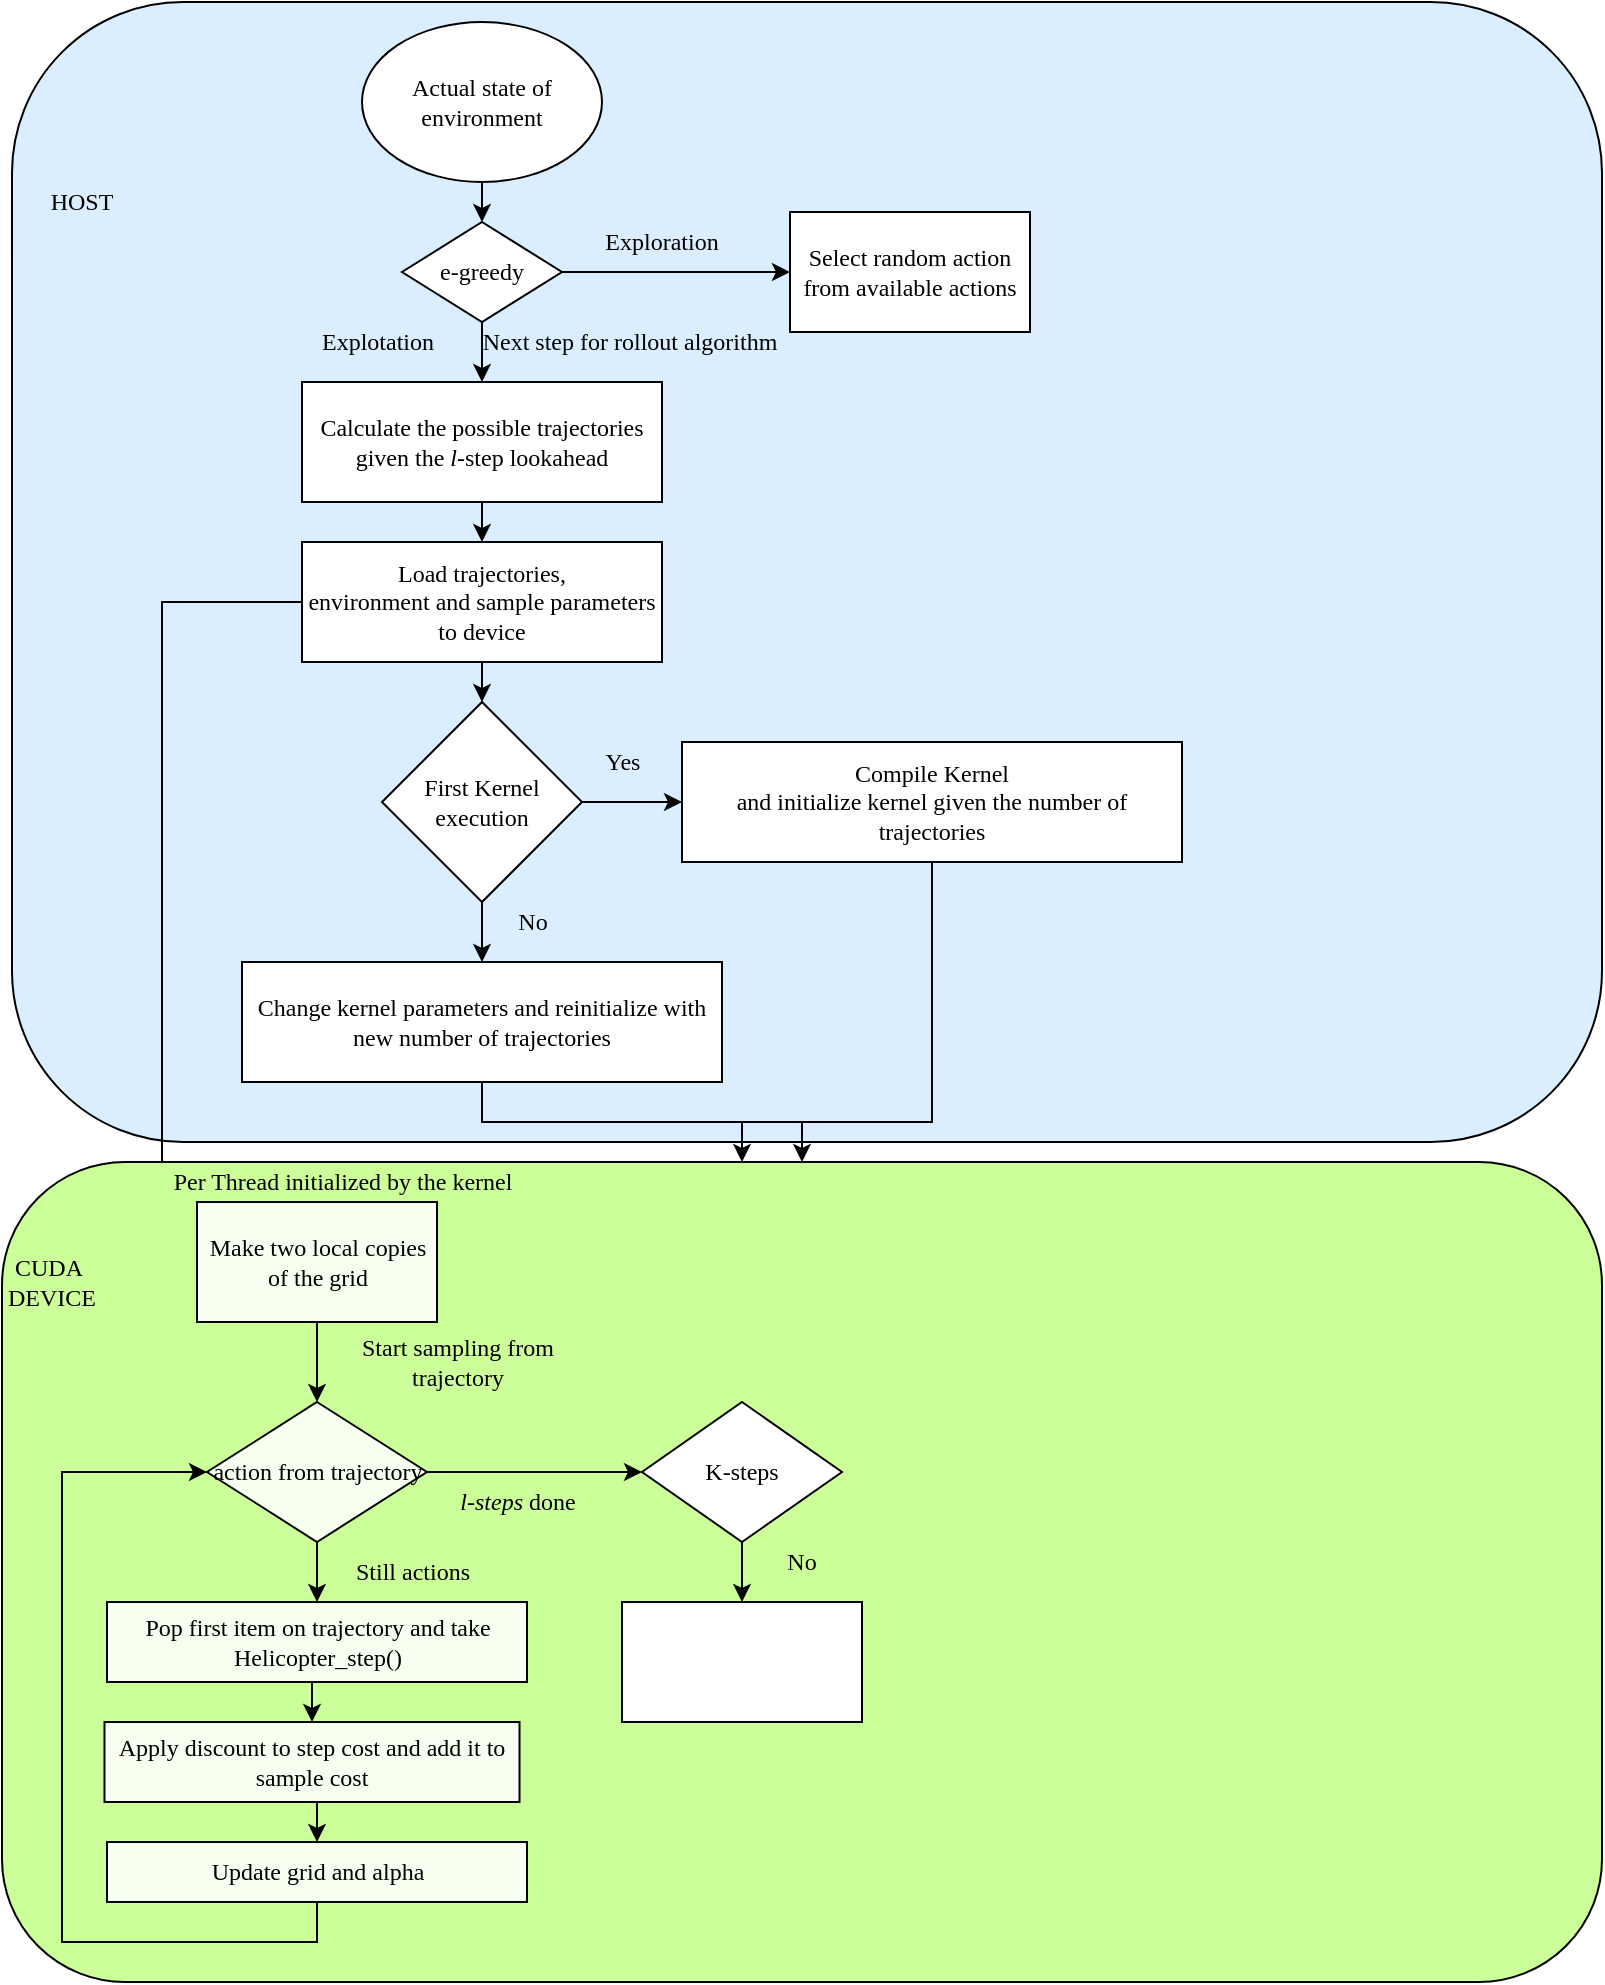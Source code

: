 <mxfile version="13.3.5" type="github"><diagram id="CaOZ-sWEynGRLUBvOE7g" name="Page-1"><mxGraphModel dx="866" dy="591" grid="1" gridSize="10" guides="1" tooltips="1" connect="1" arrows="1" fold="1" page="1" pageScale="1" pageWidth="827" pageHeight="1169" math="0" shadow="0"><root><mxCell id="0"/><mxCell id="1" parent="0"/><mxCell id="JQbTLBSLMBJ5dvQ3ji6n-27" value="" style="rounded=1;whiteSpace=wrap;html=1;labelBackgroundColor=none;fontFamily=Verdana;fontSize=12;fontColor=#000000;fillColor=#DBEEFF;" vertex="1" parent="1"><mxGeometry x="25" y="60" width="795" height="570" as="geometry"/></mxCell><mxCell id="JQbTLBSLMBJ5dvQ3ji6n-3" value="" style="rounded=1;whiteSpace=wrap;html=1;labelBackgroundColor=#CCFF99;labelBorderColor=#000000;fillColor=#CCFF99;" vertex="1" parent="1"><mxGeometry x="20" y="640" width="800" height="410" as="geometry"/></mxCell><mxCell id="JQbTLBSLMBJ5dvQ3ji6n-51" style="edgeStyle=orthogonalEdgeStyle;rounded=0;orthogonalLoop=1;jettySize=auto;html=1;exitX=0.5;exitY=1;exitDx=0;exitDy=0;entryX=0.5;entryY=0;entryDx=0;entryDy=0;endArrow=classic;endFill=1;fontFamily=Verdana;fontSize=12;fontColor=#000000;" edge="1" parent="1" source="JQbTLBSLMBJ5dvQ3ji6n-1" target="JQbTLBSLMBJ5dvQ3ji6n-47"><mxGeometry relative="1" as="geometry"/></mxCell><mxCell id="JQbTLBSLMBJ5dvQ3ji6n-1" value="Actual state of environment" style="ellipse;whiteSpace=wrap;html=1;fontFamily=Verdana;fontSize=12;" vertex="1" parent="1"><mxGeometry x="200" y="70" width="120" height="80" as="geometry"/></mxCell><mxCell id="JQbTLBSLMBJ5dvQ3ji6n-14" style="edgeStyle=orthogonalEdgeStyle;rounded=0;orthogonalLoop=1;jettySize=auto;html=1;exitX=0.5;exitY=1;exitDx=0;exitDy=0;entryX=0.5;entryY=0;entryDx=0;entryDy=0;fontFamily=Verdana;fontSize=12;fontColor=#000000;" edge="1" parent="1" source="JQbTLBSLMBJ5dvQ3ji6n-2" target="JQbTLBSLMBJ5dvQ3ji6n-13"><mxGeometry relative="1" as="geometry"/></mxCell><mxCell id="JQbTLBSLMBJ5dvQ3ji6n-2" value="Calculate the possible trajectories given the &lt;i&gt;l&lt;/i&gt;-step lookahead" style="rounded=0;whiteSpace=wrap;html=1;fontFamily=Verdana;fontSize=12;" vertex="1" parent="1"><mxGeometry x="170" y="250" width="180" height="60" as="geometry"/></mxCell><mxCell id="JQbTLBSLMBJ5dvQ3ji6n-7" value="CUDA&amp;nbsp; DEVICE" style="text;html=1;strokeColor=none;fillColor=none;align=center;verticalAlign=middle;whiteSpace=wrap;rounded=0;labelBackgroundColor=#CCFF99;fontFamily=Verdana;fontSize=12;fontColor=#000000;" vertex="1" parent="1"><mxGeometry x="25" y="690" width="40" height="20" as="geometry"/></mxCell><mxCell id="JQbTLBSLMBJ5dvQ3ji6n-9" value="HOST" style="text;html=1;strokeColor=none;fillColor=none;align=center;verticalAlign=middle;whiteSpace=wrap;rounded=0;labelBackgroundColor=none;fontFamily=Verdana;fontSize=12;fontColor=#000000;" vertex="1" parent="1"><mxGeometry x="40" y="150" width="40" height="20" as="geometry"/></mxCell><mxCell id="JQbTLBSLMBJ5dvQ3ji6n-10" value="Next step for rollout algorithm" style="text;html=1;strokeColor=none;fillColor=none;align=center;verticalAlign=middle;whiteSpace=wrap;rounded=0;labelBackgroundColor=none;fontFamily=Verdana;fontSize=12;fontColor=#000000;" vertex="1" parent="1"><mxGeometry x="254" y="220" width="160" height="20" as="geometry"/></mxCell><mxCell id="JQbTLBSLMBJ5dvQ3ji6n-17" style="edgeStyle=orthogonalEdgeStyle;rounded=0;orthogonalLoop=1;jettySize=auto;html=1;exitX=0.5;exitY=1;exitDx=0;exitDy=0;entryX=0.5;entryY=0;entryDx=0;entryDy=0;fontFamily=Verdana;fontSize=12;fontColor=#000000;" edge="1" parent="1" source="JQbTLBSLMBJ5dvQ3ji6n-13" target="JQbTLBSLMBJ5dvQ3ji6n-15"><mxGeometry relative="1" as="geometry"/></mxCell><mxCell id="JQbTLBSLMBJ5dvQ3ji6n-34" style="edgeStyle=orthogonalEdgeStyle;rounded=0;orthogonalLoop=1;jettySize=auto;html=1;exitX=0;exitY=0.5;exitDx=0;exitDy=0;entryX=0.108;entryY=0;entryDx=0;entryDy=0;entryPerimeter=0;endArrow=none;endFill=0;fontFamily=Verdana;fontSize=12;fontColor=#000000;" edge="1" parent="1" source="JQbTLBSLMBJ5dvQ3ji6n-13" target="JQbTLBSLMBJ5dvQ3ji6n-3"><mxGeometry relative="1" as="geometry"><Array as="points"><mxPoint x="100" y="360"/></Array></mxGeometry></mxCell><mxCell id="JQbTLBSLMBJ5dvQ3ji6n-13" value="&lt;div&gt;Load trajectories,&lt;/div&gt;&lt;div&gt;environment and sample parameters to device&lt;br&gt;&lt;/div&gt;" style="rounded=0;whiteSpace=wrap;html=1;labelBackgroundColor=none;fontFamily=Verdana;fontSize=12;" vertex="1" parent="1"><mxGeometry x="170" y="330" width="180" height="60" as="geometry"/></mxCell><mxCell id="JQbTLBSLMBJ5dvQ3ji6n-18" style="edgeStyle=orthogonalEdgeStyle;rounded=0;orthogonalLoop=1;jettySize=auto;html=1;exitX=1;exitY=0.5;exitDx=0;exitDy=0;entryX=0;entryY=0.5;entryDx=0;entryDy=0;fontFamily=Verdana;fontSize=12;fontColor=#000000;" edge="1" parent="1" source="JQbTLBSLMBJ5dvQ3ji6n-15" target="JQbTLBSLMBJ5dvQ3ji6n-16"><mxGeometry relative="1" as="geometry"/></mxCell><mxCell id="JQbTLBSLMBJ5dvQ3ji6n-22" style="edgeStyle=orthogonalEdgeStyle;rounded=0;orthogonalLoop=1;jettySize=auto;html=1;exitX=0.5;exitY=1;exitDx=0;exitDy=0;entryX=0.5;entryY=0;entryDx=0;entryDy=0;endArrow=classic;endFill=1;fontFamily=Verdana;fontSize=12;fontColor=#000000;" edge="1" parent="1" source="JQbTLBSLMBJ5dvQ3ji6n-15" target="JQbTLBSLMBJ5dvQ3ji6n-21"><mxGeometry relative="1" as="geometry"/></mxCell><mxCell id="JQbTLBSLMBJ5dvQ3ji6n-15" value="&lt;div&gt;First Kernel&lt;/div&gt;&lt;div&gt;execution&lt;br&gt;&lt;/div&gt;" style="rhombus;whiteSpace=wrap;html=1;labelBackgroundColor=none;fontFamily=Verdana;fontSize=12;" vertex="1" parent="1"><mxGeometry x="210" y="410" width="100" height="100" as="geometry"/></mxCell><mxCell id="JQbTLBSLMBJ5dvQ3ji6n-25" style="edgeStyle=orthogonalEdgeStyle;rounded=0;orthogonalLoop=1;jettySize=auto;html=1;exitX=0.5;exitY=1;exitDx=0;exitDy=0;endArrow=classic;endFill=1;fontFamily=Verdana;fontSize=12;fontColor=#000000;" edge="1" parent="1" source="JQbTLBSLMBJ5dvQ3ji6n-16"><mxGeometry relative="1" as="geometry"><mxPoint x="390" y="640" as="targetPoint"/><Array as="points"><mxPoint x="485" y="620"/><mxPoint x="390" y="620"/></Array></mxGeometry></mxCell><mxCell id="JQbTLBSLMBJ5dvQ3ji6n-16" value="&lt;div&gt;Compile Kernel&lt;/div&gt;&lt;div&gt;and initialize kernel given the number of trajectories&lt;br&gt;&lt;/div&gt;" style="rounded=0;whiteSpace=wrap;html=1;labelBackgroundColor=none;fontFamily=Verdana;fontSize=12;fontColor=#000000;fillColor=#FFFFFF;" vertex="1" parent="1"><mxGeometry x="360" y="430" width="250" height="60" as="geometry"/></mxCell><mxCell id="JQbTLBSLMBJ5dvQ3ji6n-19" value="Yes" style="text;html=1;align=center;verticalAlign=middle;resizable=0;points=[];autosize=1;fontSize=12;fontFamily=Verdana;fontColor=#000000;" vertex="1" parent="1"><mxGeometry x="310" y="430" width="40" height="20" as="geometry"/></mxCell><mxCell id="JQbTLBSLMBJ5dvQ3ji6n-24" style="edgeStyle=orthogonalEdgeStyle;rounded=0;orthogonalLoop=1;jettySize=auto;html=1;exitX=0.5;exitY=1;exitDx=0;exitDy=0;endArrow=classic;endFill=1;fontFamily=Verdana;fontSize=12;fontColor=#000000;" edge="1" parent="1" source="JQbTLBSLMBJ5dvQ3ji6n-21" target="JQbTLBSLMBJ5dvQ3ji6n-3"><mxGeometry relative="1" as="geometry"><mxPoint x="260" y="630" as="targetPoint"/></mxGeometry></mxCell><mxCell id="JQbTLBSLMBJ5dvQ3ji6n-21" value="Change kernel parameters and reinitialize with new number of trajectories" style="rounded=0;whiteSpace=wrap;html=1;labelBackgroundColor=none;fillColor=#FFFFFF;fontFamily=Verdana;fontSize=12;fontColor=#000000;" vertex="1" parent="1"><mxGeometry x="140" y="540" width="240" height="60" as="geometry"/></mxCell><mxCell id="JQbTLBSLMBJ5dvQ3ji6n-23" value="No" style="text;html=1;align=center;verticalAlign=middle;resizable=0;points=[];autosize=1;fontSize=12;fontFamily=Verdana;fontColor=#000000;" vertex="1" parent="1"><mxGeometry x="270" y="510" width="30" height="20" as="geometry"/></mxCell><mxCell id="JQbTLBSLMBJ5dvQ3ji6n-37" style="edgeStyle=orthogonalEdgeStyle;rounded=0;orthogonalLoop=1;jettySize=auto;html=1;exitX=0.5;exitY=1;exitDx=0;exitDy=0;endArrow=classic;endFill=1;fontFamily=Verdana;fontSize=12;fontColor=#000000;" edge="1" parent="1" source="JQbTLBSLMBJ5dvQ3ji6n-29" target="JQbTLBSLMBJ5dvQ3ji6n-36"><mxGeometry relative="1" as="geometry"/></mxCell><mxCell id="JQbTLBSLMBJ5dvQ3ji6n-29" value="Make two local copies of the grid" style="rounded=0;whiteSpace=wrap;html=1;labelBackgroundColor=none;fontFamily=Verdana;fontSize=12;fontColor=#000000;fillColor=#F7FFF0;" vertex="1" parent="1"><mxGeometry x="117.5" y="660" width="120" height="60" as="geometry"/></mxCell><mxCell id="JQbTLBSLMBJ5dvQ3ji6n-30" value="Per Thread initialized by the kernel" style="text;html=1;align=center;verticalAlign=middle;resizable=0;points=[];autosize=1;fontSize=12;fontFamily=Verdana;fontColor=#000000;" vertex="1" parent="1"><mxGeometry x="80" y="640" width="220" height="20" as="geometry"/></mxCell><mxCell id="JQbTLBSLMBJ5dvQ3ji6n-40" style="edgeStyle=orthogonalEdgeStyle;rounded=0;orthogonalLoop=1;jettySize=auto;html=1;exitX=0.5;exitY=1;exitDx=0;exitDy=0;entryX=0.5;entryY=0;entryDx=0;entryDy=0;endArrow=classic;endFill=1;fontFamily=Verdana;fontSize=12;fontColor=#000000;" edge="1" parent="1" source="JQbTLBSLMBJ5dvQ3ji6n-36" target="JQbTLBSLMBJ5dvQ3ji6n-39"><mxGeometry relative="1" as="geometry"/></mxCell><mxCell id="JQbTLBSLMBJ5dvQ3ji6n-58" style="edgeStyle=orthogonalEdgeStyle;rounded=0;orthogonalLoop=1;jettySize=auto;html=1;exitX=1;exitY=0.5;exitDx=0;exitDy=0;entryX=0;entryY=0.5;entryDx=0;entryDy=0;endArrow=classic;endFill=1;fontFamily=Verdana;fontSize=12;fontColor=#000000;" edge="1" parent="1" source="JQbTLBSLMBJ5dvQ3ji6n-36" target="JQbTLBSLMBJ5dvQ3ji6n-57"><mxGeometry relative="1" as="geometry"/></mxCell><mxCell id="JQbTLBSLMBJ5dvQ3ji6n-36" value="action from trajectory" style="rhombus;whiteSpace=wrap;html=1;labelBackgroundColor=none;fillColor=#F7FFF0;fontFamily=Verdana;fontSize=12;fontColor=#000000;" vertex="1" parent="1"><mxGeometry x="122.5" y="760" width="110" height="70" as="geometry"/></mxCell><mxCell id="JQbTLBSLMBJ5dvQ3ji6n-38" value="Start sampling from trajectory" style="text;html=1;strokeColor=none;fillColor=none;align=center;verticalAlign=middle;whiteSpace=wrap;rounded=0;labelBackgroundColor=none;fontFamily=Verdana;fontSize=12;fontColor=#000000;" vertex="1" parent="1"><mxGeometry x="187.5" y="730" width="120" height="20" as="geometry"/></mxCell><mxCell id="JQbTLBSLMBJ5dvQ3ji6n-44" style="edgeStyle=orthogonalEdgeStyle;rounded=0;orthogonalLoop=1;jettySize=auto;html=1;exitX=0.5;exitY=1;exitDx=0;exitDy=0;entryX=0.5;entryY=0;entryDx=0;entryDy=0;endArrow=classic;endFill=1;fontFamily=Verdana;fontSize=12;fontColor=#000000;" edge="1" parent="1" source="JQbTLBSLMBJ5dvQ3ji6n-39" target="JQbTLBSLMBJ5dvQ3ji6n-43"><mxGeometry relative="1" as="geometry"/></mxCell><mxCell id="JQbTLBSLMBJ5dvQ3ji6n-39" value="Pop first item on trajectory and take Helicopter_step()" style="rounded=0;whiteSpace=wrap;html=1;labelBackgroundColor=none;fillColor=#F7FFF0;fontFamily=Verdana;fontSize=12;fontColor=#000000;" vertex="1" parent="1"><mxGeometry x="72.5" y="860" width="210" height="40" as="geometry"/></mxCell><mxCell id="JQbTLBSLMBJ5dvQ3ji6n-41" value="Still actions" style="text;html=1;strokeColor=none;fillColor=none;align=center;verticalAlign=middle;whiteSpace=wrap;rounded=0;labelBackgroundColor=none;fontFamily=Verdana;fontSize=12;fontColor=#000000;" vertex="1" parent="1"><mxGeometry x="187.5" y="835" width="75" height="20" as="geometry"/></mxCell><mxCell id="JQbTLBSLMBJ5dvQ3ji6n-46" style="edgeStyle=orthogonalEdgeStyle;rounded=0;orthogonalLoop=1;jettySize=auto;html=1;exitX=0.5;exitY=1;exitDx=0;exitDy=0;entryX=0.5;entryY=0;entryDx=0;entryDy=0;endArrow=classic;endFill=1;fontFamily=Verdana;fontSize=12;fontColor=#000000;" edge="1" parent="1" source="JQbTLBSLMBJ5dvQ3ji6n-43" target="JQbTLBSLMBJ5dvQ3ji6n-45"><mxGeometry relative="1" as="geometry"/></mxCell><mxCell id="JQbTLBSLMBJ5dvQ3ji6n-43" value="Apply discount to step cost and add it to sample cost" style="rounded=0;whiteSpace=wrap;html=1;labelBackgroundColor=none;fillColor=#F7FFF0;fontFamily=Verdana;fontSize=12;fontColor=#000000;" vertex="1" parent="1"><mxGeometry x="71.25" y="920" width="207.5" height="40" as="geometry"/></mxCell><mxCell id="JQbTLBSLMBJ5dvQ3ji6n-56" style="edgeStyle=orthogonalEdgeStyle;rounded=0;orthogonalLoop=1;jettySize=auto;html=1;exitX=0.5;exitY=1;exitDx=0;exitDy=0;entryX=0;entryY=0.5;entryDx=0;entryDy=0;endArrow=classic;endFill=1;fontFamily=Verdana;fontSize=12;fontColor=#000000;" edge="1" parent="1" source="JQbTLBSLMBJ5dvQ3ji6n-45" target="JQbTLBSLMBJ5dvQ3ji6n-36"><mxGeometry relative="1" as="geometry"><Array as="points"><mxPoint x="178" y="1030"/><mxPoint x="50" y="1030"/><mxPoint x="50" y="795"/></Array></mxGeometry></mxCell><mxCell id="JQbTLBSLMBJ5dvQ3ji6n-45" value="Update grid and alpha" style="rounded=0;whiteSpace=wrap;html=1;labelBackgroundColor=none;fillColor=#F7FFF0;fontFamily=Verdana;fontSize=12;fontColor=#000000;" vertex="1" parent="1"><mxGeometry x="72.5" y="980" width="210" height="30" as="geometry"/></mxCell><mxCell id="JQbTLBSLMBJ5dvQ3ji6n-49" style="edgeStyle=orthogonalEdgeStyle;rounded=0;orthogonalLoop=1;jettySize=auto;html=1;exitX=0.5;exitY=1;exitDx=0;exitDy=0;entryX=0.5;entryY=0;entryDx=0;entryDy=0;endArrow=classic;endFill=1;fontFamily=Verdana;fontSize=12;fontColor=#000000;" edge="1" parent="1" source="JQbTLBSLMBJ5dvQ3ji6n-47" target="JQbTLBSLMBJ5dvQ3ji6n-2"><mxGeometry relative="1" as="geometry"/></mxCell><mxCell id="JQbTLBSLMBJ5dvQ3ji6n-53" style="edgeStyle=orthogonalEdgeStyle;rounded=0;orthogonalLoop=1;jettySize=auto;html=1;exitX=1;exitY=0.5;exitDx=0;exitDy=0;entryX=0;entryY=0.5;entryDx=0;entryDy=0;endArrow=classic;endFill=1;fontFamily=Verdana;fontSize=12;fontColor=#000000;" edge="1" parent="1" source="JQbTLBSLMBJ5dvQ3ji6n-47" target="JQbTLBSLMBJ5dvQ3ji6n-52"><mxGeometry relative="1" as="geometry"/></mxCell><mxCell id="JQbTLBSLMBJ5dvQ3ji6n-47" value="e-greedy" style="rhombus;whiteSpace=wrap;html=1;labelBackgroundColor=none;fontFamily=Verdana;fontSize=12;fontColor=#000000;fillColor=#FFFFFF;" vertex="1" parent="1"><mxGeometry x="220" y="170" width="80" height="50" as="geometry"/></mxCell><mxCell id="JQbTLBSLMBJ5dvQ3ji6n-50" value="Explotation" style="text;html=1;strokeColor=none;fillColor=none;align=center;verticalAlign=middle;whiteSpace=wrap;rounded=0;labelBackgroundColor=none;fontFamily=Verdana;fontSize=12;fontColor=#000000;" vertex="1" parent="1"><mxGeometry x="187.5" y="220" width="40" height="20" as="geometry"/></mxCell><mxCell id="JQbTLBSLMBJ5dvQ3ji6n-52" value="Select random action from available actions" style="rounded=0;whiteSpace=wrap;html=1;labelBackgroundColor=none;fillColor=#FFFFFF;fontFamily=Verdana;fontSize=12;fontColor=#000000;" vertex="1" parent="1"><mxGeometry x="414" y="165" width="120" height="60" as="geometry"/></mxCell><mxCell id="JQbTLBSLMBJ5dvQ3ji6n-54" value="Exploration" style="text;html=1;strokeColor=none;fillColor=none;align=center;verticalAlign=middle;whiteSpace=wrap;rounded=0;labelBackgroundColor=none;fontFamily=Verdana;fontSize=12;fontColor=#000000;" vertex="1" parent="1"><mxGeometry x="330" y="170" width="40" height="20" as="geometry"/></mxCell><mxCell id="JQbTLBSLMBJ5dvQ3ji6n-61" style="edgeStyle=orthogonalEdgeStyle;rounded=0;orthogonalLoop=1;jettySize=auto;html=1;exitX=0.5;exitY=1;exitDx=0;exitDy=0;entryX=0.5;entryY=0;entryDx=0;entryDy=0;endArrow=classic;endFill=1;fontFamily=Verdana;fontSize=12;fontColor=#000000;" edge="1" parent="1" source="JQbTLBSLMBJ5dvQ3ji6n-57" target="JQbTLBSLMBJ5dvQ3ji6n-60"><mxGeometry relative="1" as="geometry"/></mxCell><mxCell id="JQbTLBSLMBJ5dvQ3ji6n-57" value="K-steps" style="rhombus;whiteSpace=wrap;html=1;labelBackgroundColor=none;fillColor=#FFFFFF;fontFamily=Verdana;fontSize=12;fontColor=#000000;" vertex="1" parent="1"><mxGeometry x="340" y="760" width="100" height="70" as="geometry"/></mxCell><mxCell id="JQbTLBSLMBJ5dvQ3ji6n-59" value="&lt;i&gt;l-steps&lt;/i&gt; done" style="text;html=1;strokeColor=none;fillColor=none;align=center;verticalAlign=middle;whiteSpace=wrap;rounded=0;labelBackgroundColor=none;fontFamily=Verdana;fontSize=12;fontColor=#000000;" vertex="1" parent="1"><mxGeometry x="247.5" y="800" width="60" height="20" as="geometry"/></mxCell><mxCell id="JQbTLBSLMBJ5dvQ3ji6n-60" value="" style="rounded=0;whiteSpace=wrap;html=1;labelBackgroundColor=none;fillColor=#FFFFFF;fontFamily=Verdana;fontSize=12;fontColor=#000000;" vertex="1" parent="1"><mxGeometry x="330" y="860" width="120" height="60" as="geometry"/></mxCell><mxCell id="JQbTLBSLMBJ5dvQ3ji6n-62" value="No" style="text;html=1;strokeColor=none;fillColor=none;align=center;verticalAlign=middle;whiteSpace=wrap;rounded=0;labelBackgroundColor=none;fontFamily=Verdana;fontSize=12;fontColor=#000000;" vertex="1" parent="1"><mxGeometry x="400" y="830" width="40" height="20" as="geometry"/></mxCell></root></mxGraphModel></diagram></mxfile>